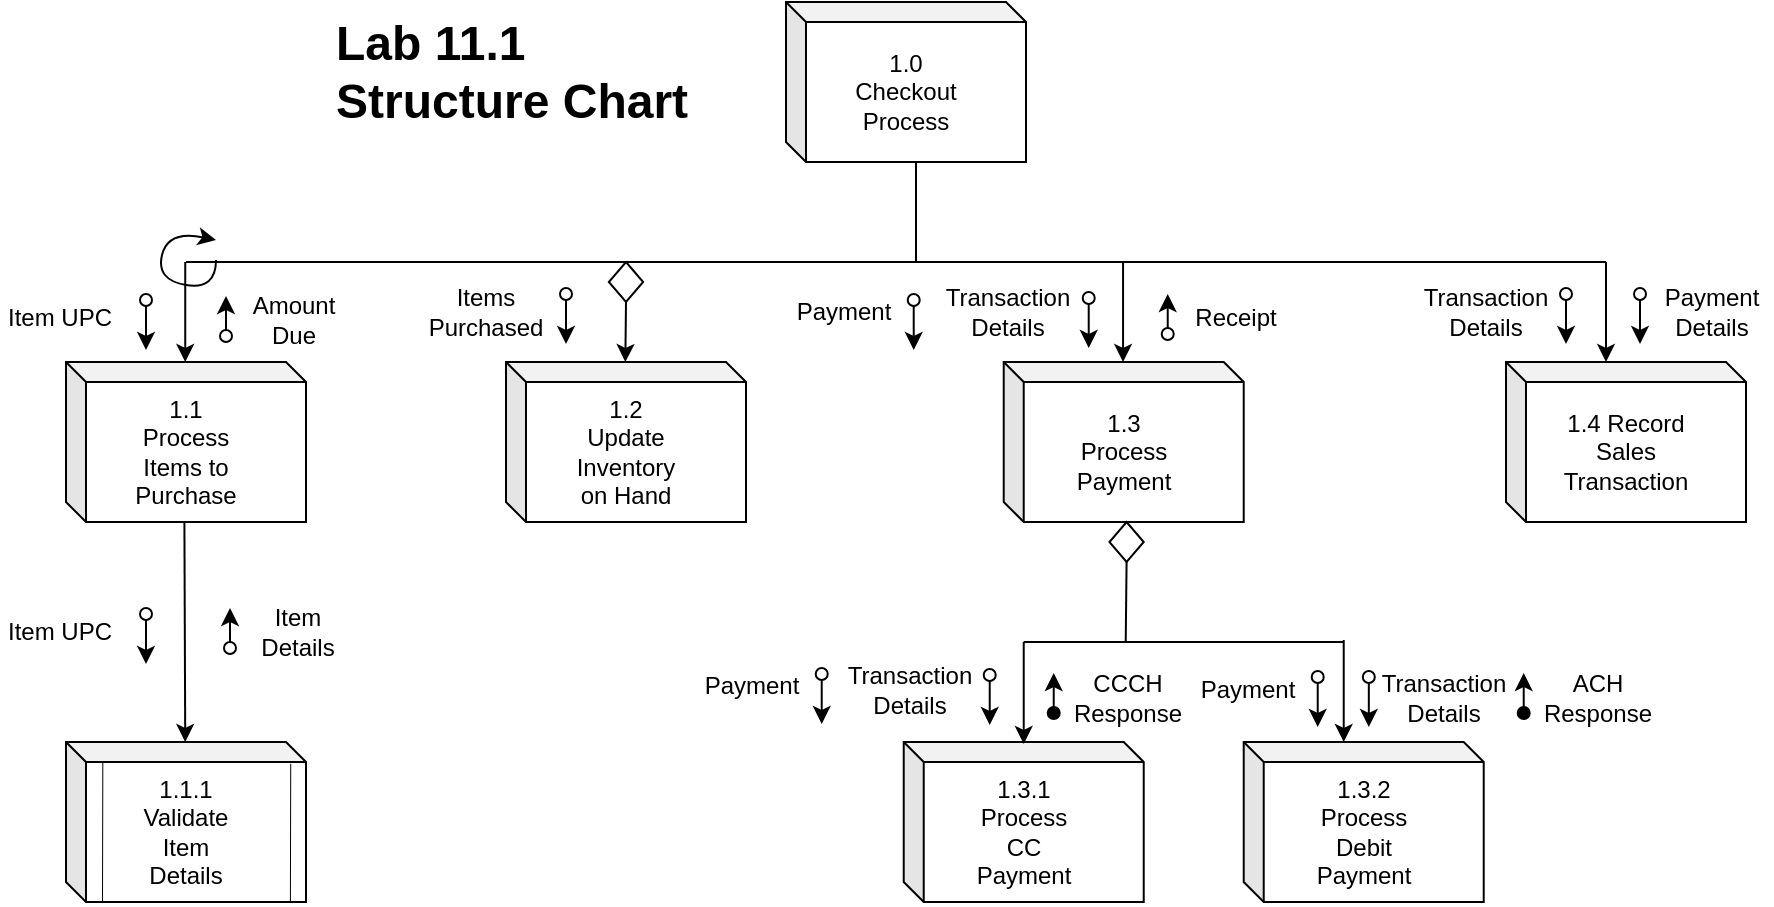 <mxfile version="26.1.0">
  <diagram name="Page-1" id="MD35YzrzWLeS2XZzhqwU">
    <mxGraphModel dx="1129" dy="690" grid="1" gridSize="10" guides="1" tooltips="1" connect="1" arrows="1" fold="1" page="1" pageScale="1" pageWidth="1169" pageHeight="827" math="0" shadow="0">
      <root>
        <mxCell id="0" />
        <mxCell id="1" parent="0" />
        <mxCell id="svk5F5cs-5M3oYEvu1DR-1" value="" style="shape=cube;whiteSpace=wrap;html=1;boundedLbl=1;backgroundOutline=1;darkOpacity=0.05;darkOpacity2=0.1;size=10;" vertex="1" parent="1">
          <mxGeometry x="530" y="170" width="120" height="80" as="geometry" />
        </mxCell>
        <mxCell id="svk5F5cs-5M3oYEvu1DR-2" value="1.0 Checkout Process" style="text;html=1;align=center;verticalAlign=middle;whiteSpace=wrap;rounded=0;" vertex="1" parent="1">
          <mxGeometry x="560" y="200" width="60" height="30" as="geometry" />
        </mxCell>
        <mxCell id="svk5F5cs-5M3oYEvu1DR-3" value="" style="shape=cube;whiteSpace=wrap;html=1;boundedLbl=1;backgroundOutline=1;darkOpacity=0.05;darkOpacity2=0.1;size=10;" vertex="1" parent="1">
          <mxGeometry x="170" y="350" width="120" height="80" as="geometry" />
        </mxCell>
        <mxCell id="svk5F5cs-5M3oYEvu1DR-4" value="1.1 Process Items to Purchase" style="text;html=1;align=center;verticalAlign=middle;whiteSpace=wrap;rounded=0;" vertex="1" parent="1">
          <mxGeometry x="200" y="380" width="60" height="30" as="geometry" />
        </mxCell>
        <mxCell id="svk5F5cs-5M3oYEvu1DR-7" value="" style="shape=cube;whiteSpace=wrap;html=1;boundedLbl=1;backgroundOutline=1;darkOpacity=0.05;darkOpacity2=0.1;size=10;" vertex="1" parent="1">
          <mxGeometry x="390" y="350" width="120" height="80" as="geometry" />
        </mxCell>
        <mxCell id="svk5F5cs-5M3oYEvu1DR-8" value="1.2 Update Inventory on Hand" style="text;html=1;align=center;verticalAlign=middle;whiteSpace=wrap;rounded=0;" vertex="1" parent="1">
          <mxGeometry x="420" y="380" width="60" height="30" as="geometry" />
        </mxCell>
        <mxCell id="svk5F5cs-5M3oYEvu1DR-9" value="" style="shape=cube;whiteSpace=wrap;html=1;boundedLbl=1;backgroundOutline=1;darkOpacity=0.05;darkOpacity2=0.1;size=10;" vertex="1" parent="1">
          <mxGeometry x="890" y="350" width="120" height="80" as="geometry" />
        </mxCell>
        <mxCell id="svk5F5cs-5M3oYEvu1DR-10" value="1.4 Record Sales Transaction" style="text;html=1;align=center;verticalAlign=middle;whiteSpace=wrap;rounded=0;" vertex="1" parent="1">
          <mxGeometry x="920" y="380" width="60" height="30" as="geometry" />
        </mxCell>
        <mxCell id="svk5F5cs-5M3oYEvu1DR-15" value="" style="shape=cube;whiteSpace=wrap;html=1;boundedLbl=1;backgroundOutline=1;darkOpacity=0.05;darkOpacity2=0.1;size=10;" vertex="1" parent="1">
          <mxGeometry x="170" y="540" width="120" height="80" as="geometry" />
        </mxCell>
        <mxCell id="svk5F5cs-5M3oYEvu1DR-16" value="1.1.1 Validate Item Details" style="text;html=1;align=center;verticalAlign=middle;whiteSpace=wrap;rounded=0;" vertex="1" parent="1">
          <mxGeometry x="200" y="570" width="60" height="30" as="geometry" />
        </mxCell>
        <mxCell id="svk5F5cs-5M3oYEvu1DR-17" value="" style="endArrow=none;html=1;rounded=0;entryX=0;entryY=0;entryDx=65;entryDy=80;entryPerimeter=0;" edge="1" parent="1" target="svk5F5cs-5M3oYEvu1DR-1">
          <mxGeometry width="50" height="50" relative="1" as="geometry">
            <mxPoint x="595" y="300" as="sourcePoint" />
            <mxPoint x="560" y="490" as="targetPoint" />
          </mxGeometry>
        </mxCell>
        <mxCell id="svk5F5cs-5M3oYEvu1DR-18" value="" style="endArrow=none;html=1;rounded=0;" edge="1" parent="1">
          <mxGeometry width="50" height="50" relative="1" as="geometry">
            <mxPoint x="230" y="300" as="sourcePoint" />
            <mxPoint x="940" y="300" as="targetPoint" />
          </mxGeometry>
        </mxCell>
        <mxCell id="svk5F5cs-5M3oYEvu1DR-21" value="" style="endArrow=classic;html=1;rounded=0;entryX=0;entryY=0;entryDx=55;entryDy=0;entryPerimeter=0;" edge="1" parent="1">
          <mxGeometry width="50" height="50" relative="1" as="geometry">
            <mxPoint x="229.62" y="300" as="sourcePoint" />
            <mxPoint x="229.62" y="350" as="targetPoint" />
          </mxGeometry>
        </mxCell>
        <mxCell id="svk5F5cs-5M3oYEvu1DR-23" value="" style="endArrow=classic;html=1;rounded=0;entryX=0;entryY=0;entryDx=55;entryDy=0;entryPerimeter=0;" edge="1" parent="1">
          <mxGeometry width="50" height="50" relative="1" as="geometry">
            <mxPoint x="450" y="320" as="sourcePoint" />
            <mxPoint x="449.67" y="350" as="targetPoint" />
          </mxGeometry>
        </mxCell>
        <mxCell id="svk5F5cs-5M3oYEvu1DR-24" value="" style="endArrow=classic;html=1;rounded=0;entryX=0;entryY=0;entryDx=55;entryDy=0;entryPerimeter=0;" edge="1" parent="1">
          <mxGeometry width="50" height="50" relative="1" as="geometry">
            <mxPoint x="940" y="300" as="sourcePoint" />
            <mxPoint x="940" y="350" as="targetPoint" />
          </mxGeometry>
        </mxCell>
        <mxCell id="svk5F5cs-5M3oYEvu1DR-25" value="" style="rhombus;whiteSpace=wrap;html=1;" vertex="1" parent="1">
          <mxGeometry x="441.43" y="300" width="17.14" height="20" as="geometry" />
        </mxCell>
        <mxCell id="svk5F5cs-5M3oYEvu1DR-27" value="" style="endArrow=classic;html=1;rounded=0;" edge="1" parent="1">
          <mxGeometry width="50" height="50" relative="1" as="geometry">
            <mxPoint x="229.2" y="430" as="sourcePoint" />
            <mxPoint x="229.62" y="540" as="targetPoint" />
          </mxGeometry>
        </mxCell>
        <mxCell id="svk5F5cs-5M3oYEvu1DR-39" value="" style="endArrow=classic;html=1;rounded=0;exitX=0.5;exitY=1;exitDx=0;exitDy=0;startArrow=oval;startFill=0;" edge="1" parent="1">
          <mxGeometry width="50" height="50" relative="1" as="geometry">
            <mxPoint x="920" y="316" as="sourcePoint" />
            <mxPoint x="920" y="341" as="targetPoint" />
          </mxGeometry>
        </mxCell>
        <mxCell id="svk5F5cs-5M3oYEvu1DR-41" value="" style="endArrow=classic;html=1;rounded=0;exitX=0.5;exitY=1;exitDx=0;exitDy=0;startArrow=oval;startFill=0;" edge="1" parent="1">
          <mxGeometry width="50" height="50" relative="1" as="geometry">
            <mxPoint x="957" y="316" as="sourcePoint" />
            <mxPoint x="957" y="341" as="targetPoint" />
          </mxGeometry>
        </mxCell>
        <mxCell id="svk5F5cs-5M3oYEvu1DR-43" value="Transaction&lt;div&gt;Details&lt;/div&gt;" style="text;html=1;align=center;verticalAlign=middle;whiteSpace=wrap;rounded=0;" vertex="1" parent="1">
          <mxGeometry x="850" y="310" width="60" height="30" as="geometry" />
        </mxCell>
        <mxCell id="svk5F5cs-5M3oYEvu1DR-44" value="Payment&lt;div&gt;Details&lt;/div&gt;" style="text;html=1;align=center;verticalAlign=middle;whiteSpace=wrap;rounded=0;" vertex="1" parent="1">
          <mxGeometry x="963" y="310" width="60" height="30" as="geometry" />
        </mxCell>
        <mxCell id="svk5F5cs-5M3oYEvu1DR-45" value="" style="endArrow=classic;html=1;rounded=0;exitX=0.5;exitY=1;exitDx=0;exitDy=0;startArrow=oval;startFill=0;" edge="1" parent="1">
          <mxGeometry width="50" height="50" relative="1" as="geometry">
            <mxPoint x="420" y="316" as="sourcePoint" />
            <mxPoint x="420" y="341" as="targetPoint" />
          </mxGeometry>
        </mxCell>
        <mxCell id="svk5F5cs-5M3oYEvu1DR-47" value="Items Purchased" style="text;html=1;align=center;verticalAlign=middle;whiteSpace=wrap;rounded=0;" vertex="1" parent="1">
          <mxGeometry x="350" y="310" width="60" height="30" as="geometry" />
        </mxCell>
        <mxCell id="svk5F5cs-5M3oYEvu1DR-58" value="" style="endArrow=classic;html=1;rounded=0;startArrow=oval;startFill=0;" edge="1" parent="1">
          <mxGeometry width="50" height="50" relative="1" as="geometry">
            <mxPoint x="250" y="337" as="sourcePoint" />
            <mxPoint x="250" y="317" as="targetPoint" />
          </mxGeometry>
        </mxCell>
        <mxCell id="svk5F5cs-5M3oYEvu1DR-59" value="Amount Due" style="text;html=1;align=center;verticalAlign=middle;whiteSpace=wrap;rounded=0;" vertex="1" parent="1">
          <mxGeometry x="254" y="314" width="60" height="30" as="geometry" />
        </mxCell>
        <mxCell id="svk5F5cs-5M3oYEvu1DR-62" value="" style="endArrow=classic;html=1;rounded=0;exitX=0.5;exitY=1;exitDx=0;exitDy=0;startArrow=oval;startFill=0;" edge="1" parent="1">
          <mxGeometry width="50" height="50" relative="1" as="geometry">
            <mxPoint x="210" y="319" as="sourcePoint" />
            <mxPoint x="210" y="344" as="targetPoint" />
          </mxGeometry>
        </mxCell>
        <mxCell id="svk5F5cs-5M3oYEvu1DR-63" value="Item UPC" style="text;html=1;align=center;verticalAlign=middle;whiteSpace=wrap;rounded=0;" vertex="1" parent="1">
          <mxGeometry x="137" y="313" width="60" height="30" as="geometry" />
        </mxCell>
        <mxCell id="svk5F5cs-5M3oYEvu1DR-64" value="" style="endArrow=classic;html=1;rounded=0;exitX=0.5;exitY=1;exitDx=0;exitDy=0;startArrow=oval;startFill=0;" edge="1" parent="1">
          <mxGeometry width="50" height="50" relative="1" as="geometry">
            <mxPoint x="210" y="476" as="sourcePoint" />
            <mxPoint x="210" y="501" as="targetPoint" />
          </mxGeometry>
        </mxCell>
        <mxCell id="svk5F5cs-5M3oYEvu1DR-65" value="Item UPC" style="text;html=1;align=center;verticalAlign=middle;whiteSpace=wrap;rounded=0;" vertex="1" parent="1">
          <mxGeometry x="137" y="470" width="60" height="30" as="geometry" />
        </mxCell>
        <mxCell id="svk5F5cs-5M3oYEvu1DR-67" value="" style="endArrow=classic;html=1;rounded=0;startArrow=oval;startFill=0;" edge="1" parent="1">
          <mxGeometry width="50" height="50" relative="1" as="geometry">
            <mxPoint x="252" y="493" as="sourcePoint" />
            <mxPoint x="252" y="473" as="targetPoint" />
          </mxGeometry>
        </mxCell>
        <mxCell id="svk5F5cs-5M3oYEvu1DR-68" value="Item Details" style="text;html=1;align=center;verticalAlign=middle;whiteSpace=wrap;rounded=0;" vertex="1" parent="1">
          <mxGeometry x="256" y="470" width="60" height="30" as="geometry" />
        </mxCell>
        <mxCell id="svk5F5cs-5M3oYEvu1DR-82" value="&lt;h1 style=&quot;margin-top: 0px;&quot;&gt;Lab 11.1 Structure Chart&lt;/h1&gt;" style="text;html=1;whiteSpace=wrap;overflow=hidden;rounded=0;" vertex="1" parent="1">
          <mxGeometry x="302.86" y="170" width="180" height="120" as="geometry" />
        </mxCell>
        <mxCell id="svk5F5cs-5M3oYEvu1DR-92" value="" style="curved=1;endArrow=classic;html=1;rounded=0;" edge="1" parent="1">
          <mxGeometry width="50" height="50" relative="1" as="geometry">
            <mxPoint x="245" y="299" as="sourcePoint" />
            <mxPoint x="245" y="289" as="targetPoint" />
            <Array as="points">
              <mxPoint x="245" y="314" />
              <mxPoint x="215" y="309" />
              <mxPoint x="221" y="284" />
            </Array>
          </mxGeometry>
        </mxCell>
        <mxCell id="svk5F5cs-5M3oYEvu1DR-97" value="" style="endArrow=none;html=1;rounded=0;exitX=0.182;exitY=0.992;exitDx=0;exitDy=0;exitPerimeter=0;strokeWidth=0.5;" edge="1" parent="1">
          <mxGeometry width="50" height="50" relative="1" as="geometry">
            <mxPoint x="188.0" y="619.36" as="sourcePoint" />
            <mxPoint x="188.16" y="550" as="targetPoint" />
          </mxGeometry>
        </mxCell>
        <mxCell id="svk5F5cs-5M3oYEvu1DR-98" value="" style="endArrow=none;html=1;rounded=0;exitX=0.182;exitY=0.992;exitDx=0;exitDy=0;exitPerimeter=0;strokeWidth=0.5;" edge="1" parent="1">
          <mxGeometry width="50" height="50" relative="1" as="geometry">
            <mxPoint x="281.95" y="620" as="sourcePoint" />
            <mxPoint x="282.11" y="550.64" as="targetPoint" />
          </mxGeometry>
        </mxCell>
        <mxCell id="svk5F5cs-5M3oYEvu1DR-5" value="" style="shape=cube;whiteSpace=wrap;html=1;boundedLbl=1;backgroundOutline=1;darkOpacity=0.05;darkOpacity2=0.1;size=10;" vertex="1" parent="1">
          <mxGeometry x="638.86" y="350" width="120" height="80" as="geometry" />
        </mxCell>
        <mxCell id="svk5F5cs-5M3oYEvu1DR-6" value="1.3 Process Payment" style="text;html=1;align=center;verticalAlign=middle;whiteSpace=wrap;rounded=0;" vertex="1" parent="1">
          <mxGeometry x="668.86" y="380" width="60" height="30" as="geometry" />
        </mxCell>
        <mxCell id="svk5F5cs-5M3oYEvu1DR-11" value="" style="shape=cube;whiteSpace=wrap;html=1;boundedLbl=1;backgroundOutline=1;darkOpacity=0.05;darkOpacity2=0.1;size=10;" vertex="1" parent="1">
          <mxGeometry x="588.86" y="540" width="120" height="80" as="geometry" />
        </mxCell>
        <mxCell id="svk5F5cs-5M3oYEvu1DR-12" value="1.3.1 Process CC Payment" style="text;html=1;align=center;verticalAlign=middle;whiteSpace=wrap;rounded=0;" vertex="1" parent="1">
          <mxGeometry x="618.86" y="570" width="60" height="30" as="geometry" />
        </mxCell>
        <mxCell id="svk5F5cs-5M3oYEvu1DR-13" value="" style="shape=cube;whiteSpace=wrap;html=1;boundedLbl=1;backgroundOutline=1;darkOpacity=0.05;darkOpacity2=0.1;size=10;" vertex="1" parent="1">
          <mxGeometry x="758.86" y="540" width="120" height="80" as="geometry" />
        </mxCell>
        <mxCell id="svk5F5cs-5M3oYEvu1DR-14" value="1.3.2 Process Debit Payment" style="text;html=1;align=center;verticalAlign=middle;whiteSpace=wrap;rounded=0;" vertex="1" parent="1">
          <mxGeometry x="788.86" y="570" width="60" height="30" as="geometry" />
        </mxCell>
        <mxCell id="svk5F5cs-5M3oYEvu1DR-22" value="" style="endArrow=classic;html=1;rounded=0;entryX=0;entryY=0;entryDx=55;entryDy=0;entryPerimeter=0;" edge="1" parent="1">
          <mxGeometry width="50" height="50" relative="1" as="geometry">
            <mxPoint x="698.53" y="300" as="sourcePoint" />
            <mxPoint x="698.53" y="350" as="targetPoint" />
          </mxGeometry>
        </mxCell>
        <mxCell id="svk5F5cs-5M3oYEvu1DR-31" value="" style="rhombus;whiteSpace=wrap;html=1;" vertex="1" parent="1">
          <mxGeometry x="691.72" y="430" width="17.14" height="20" as="geometry" />
        </mxCell>
        <mxCell id="svk5F5cs-5M3oYEvu1DR-32" value="" style="endArrow=none;html=1;rounded=0;" edge="1" parent="1">
          <mxGeometry width="50" height="50" relative="1" as="geometry">
            <mxPoint x="648.86" y="490" as="sourcePoint" />
            <mxPoint x="808.86" y="490" as="targetPoint" />
          </mxGeometry>
        </mxCell>
        <mxCell id="svk5F5cs-5M3oYEvu1DR-33" value="" style="endArrow=none;html=1;rounded=0;exitX=0.5;exitY=1;exitDx=0;exitDy=0;" edge="1" parent="1" source="svk5F5cs-5M3oYEvu1DR-31">
          <mxGeometry width="50" height="50" relative="1" as="geometry">
            <mxPoint x="738.86" y="460" as="sourcePoint" />
            <mxPoint x="699.86" y="490" as="targetPoint" />
          </mxGeometry>
        </mxCell>
        <mxCell id="svk5F5cs-5M3oYEvu1DR-35" value="" style="endArrow=classic;html=1;rounded=0;" edge="1" parent="1">
          <mxGeometry width="50" height="50" relative="1" as="geometry">
            <mxPoint x="648.86" y="490" as="sourcePoint" />
            <mxPoint x="648.86" y="541" as="targetPoint" />
          </mxGeometry>
        </mxCell>
        <mxCell id="svk5F5cs-5M3oYEvu1DR-36" value="" style="endArrow=classic;html=1;rounded=0;" edge="1" parent="1">
          <mxGeometry width="50" height="50" relative="1" as="geometry">
            <mxPoint x="808.86" y="489" as="sourcePoint" />
            <mxPoint x="808.86" y="540" as="targetPoint" />
          </mxGeometry>
        </mxCell>
        <mxCell id="svk5F5cs-5M3oYEvu1DR-48" value="" style="endArrow=classic;html=1;rounded=0;exitX=0.5;exitY=1;exitDx=0;exitDy=0;startArrow=oval;startFill=0;" edge="1" parent="1">
          <mxGeometry width="50" height="50" relative="1" as="geometry">
            <mxPoint x="681.36" y="318" as="sourcePoint" />
            <mxPoint x="681.36" y="343" as="targetPoint" />
          </mxGeometry>
        </mxCell>
        <mxCell id="svk5F5cs-5M3oYEvu1DR-50" value="Transaction&lt;div&gt;Details&lt;/div&gt;" style="text;html=1;align=center;verticalAlign=middle;whiteSpace=wrap;rounded=0;" vertex="1" parent="1">
          <mxGeometry x="611.36" y="310" width="60" height="30" as="geometry" />
        </mxCell>
        <mxCell id="svk5F5cs-5M3oYEvu1DR-51" value="" style="endArrow=classic;html=1;rounded=0;exitX=0.5;exitY=1;exitDx=0;exitDy=0;startArrow=oval;startFill=0;" edge="1" parent="1">
          <mxGeometry width="50" height="50" relative="1" as="geometry">
            <mxPoint x="593.86" y="319" as="sourcePoint" />
            <mxPoint x="593.86" y="344" as="targetPoint" />
          </mxGeometry>
        </mxCell>
        <mxCell id="svk5F5cs-5M3oYEvu1DR-53" value="Payment" style="text;html=1;align=center;verticalAlign=middle;whiteSpace=wrap;rounded=0;" vertex="1" parent="1">
          <mxGeometry x="528.86" y="310" width="60" height="30" as="geometry" />
        </mxCell>
        <mxCell id="svk5F5cs-5M3oYEvu1DR-54" value="" style="endArrow=classic;html=1;rounded=0;startArrow=oval;startFill=0;" edge="1" parent="1">
          <mxGeometry width="50" height="50" relative="1" as="geometry">
            <mxPoint x="720.86" y="336" as="sourcePoint" />
            <mxPoint x="720.86" y="316" as="targetPoint" />
          </mxGeometry>
        </mxCell>
        <mxCell id="svk5F5cs-5M3oYEvu1DR-56" value="Receipt" style="text;html=1;align=center;verticalAlign=middle;whiteSpace=wrap;rounded=0;" vertex="1" parent="1">
          <mxGeometry x="724.86" y="313" width="60" height="30" as="geometry" />
        </mxCell>
        <mxCell id="svk5F5cs-5M3oYEvu1DR-69" value="" style="endArrow=classic;html=1;rounded=0;exitX=0.5;exitY=1;exitDx=0;exitDy=0;startArrow=oval;startFill=0;" edge="1" parent="1">
          <mxGeometry width="50" height="50" relative="1" as="geometry">
            <mxPoint x="547.86" y="506" as="sourcePoint" />
            <mxPoint x="547.86" y="531" as="targetPoint" />
          </mxGeometry>
        </mxCell>
        <mxCell id="svk5F5cs-5M3oYEvu1DR-70" value="Payment" style="text;html=1;align=center;verticalAlign=middle;whiteSpace=wrap;rounded=0;" vertex="1" parent="1">
          <mxGeometry x="482.86" y="497" width="60" height="30" as="geometry" />
        </mxCell>
        <mxCell id="svk5F5cs-5M3oYEvu1DR-71" value="" style="endArrow=classic;html=1;rounded=0;exitX=0.5;exitY=1;exitDx=0;exitDy=0;startArrow=oval;startFill=0;" edge="1" parent="1">
          <mxGeometry width="50" height="50" relative="1" as="geometry">
            <mxPoint x="631.86" y="506.5" as="sourcePoint" />
            <mxPoint x="631.86" y="531.5" as="targetPoint" />
          </mxGeometry>
        </mxCell>
        <mxCell id="svk5F5cs-5M3oYEvu1DR-72" value="Transaction&lt;div&gt;Details&lt;/div&gt;" style="text;html=1;align=center;verticalAlign=middle;whiteSpace=wrap;rounded=0;" vertex="1" parent="1">
          <mxGeometry x="561.86" y="498.5" width="60" height="30" as="geometry" />
        </mxCell>
        <mxCell id="svk5F5cs-5M3oYEvu1DR-73" value="" style="endArrow=classic;html=1;rounded=0;startArrow=oval;startFill=1;" edge="1" parent="1">
          <mxGeometry width="50" height="50" relative="1" as="geometry">
            <mxPoint x="663.86" y="525.5" as="sourcePoint" />
            <mxPoint x="663.86" y="505.5" as="targetPoint" />
          </mxGeometry>
        </mxCell>
        <mxCell id="svk5F5cs-5M3oYEvu1DR-74" value="CCCH Response" style="text;html=1;align=center;verticalAlign=middle;whiteSpace=wrap;rounded=0;" vertex="1" parent="1">
          <mxGeometry x="670.86" y="502.5" width="60" height="30" as="geometry" />
        </mxCell>
        <mxCell id="svk5F5cs-5M3oYEvu1DR-75" value="" style="endArrow=classic;html=1;rounded=0;exitX=0.5;exitY=1;exitDx=0;exitDy=0;startArrow=oval;startFill=0;" edge="1" parent="1">
          <mxGeometry width="50" height="50" relative="1" as="geometry">
            <mxPoint x="795.86" y="507.5" as="sourcePoint" />
            <mxPoint x="795.86" y="532.5" as="targetPoint" />
          </mxGeometry>
        </mxCell>
        <mxCell id="svk5F5cs-5M3oYEvu1DR-76" value="Payment" style="text;html=1;align=center;verticalAlign=middle;whiteSpace=wrap;rounded=0;" vertex="1" parent="1">
          <mxGeometry x="730.86" y="498.5" width="60" height="30" as="geometry" />
        </mxCell>
        <mxCell id="svk5F5cs-5M3oYEvu1DR-77" value="" style="endArrow=classic;html=1;rounded=0;exitX=0.5;exitY=1;exitDx=0;exitDy=0;startArrow=oval;startFill=0;" edge="1" parent="1">
          <mxGeometry width="50" height="50" relative="1" as="geometry">
            <mxPoint x="821.41" y="507.5" as="sourcePoint" />
            <mxPoint x="821.41" y="532.5" as="targetPoint" />
          </mxGeometry>
        </mxCell>
        <mxCell id="svk5F5cs-5M3oYEvu1DR-78" value="Transaction&lt;div&gt;Details&lt;/div&gt;" style="text;html=1;align=center;verticalAlign=middle;whiteSpace=wrap;rounded=0;" vertex="1" parent="1">
          <mxGeometry x="828.86" y="502.5" width="60" height="30" as="geometry" />
        </mxCell>
        <mxCell id="svk5F5cs-5M3oYEvu1DR-80" value="" style="endArrow=classic;html=1;rounded=0;startArrow=oval;startFill=1;" edge="1" parent="1">
          <mxGeometry width="50" height="50" relative="1" as="geometry">
            <mxPoint x="898.86" y="525.5" as="sourcePoint" />
            <mxPoint x="898.86" y="505.5" as="targetPoint" />
          </mxGeometry>
        </mxCell>
        <mxCell id="svk5F5cs-5M3oYEvu1DR-81" value="ACH Response" style="text;html=1;align=center;verticalAlign=middle;whiteSpace=wrap;rounded=0;" vertex="1" parent="1">
          <mxGeometry x="905.86" y="502.5" width="60" height="30" as="geometry" />
        </mxCell>
      </root>
    </mxGraphModel>
  </diagram>
</mxfile>
